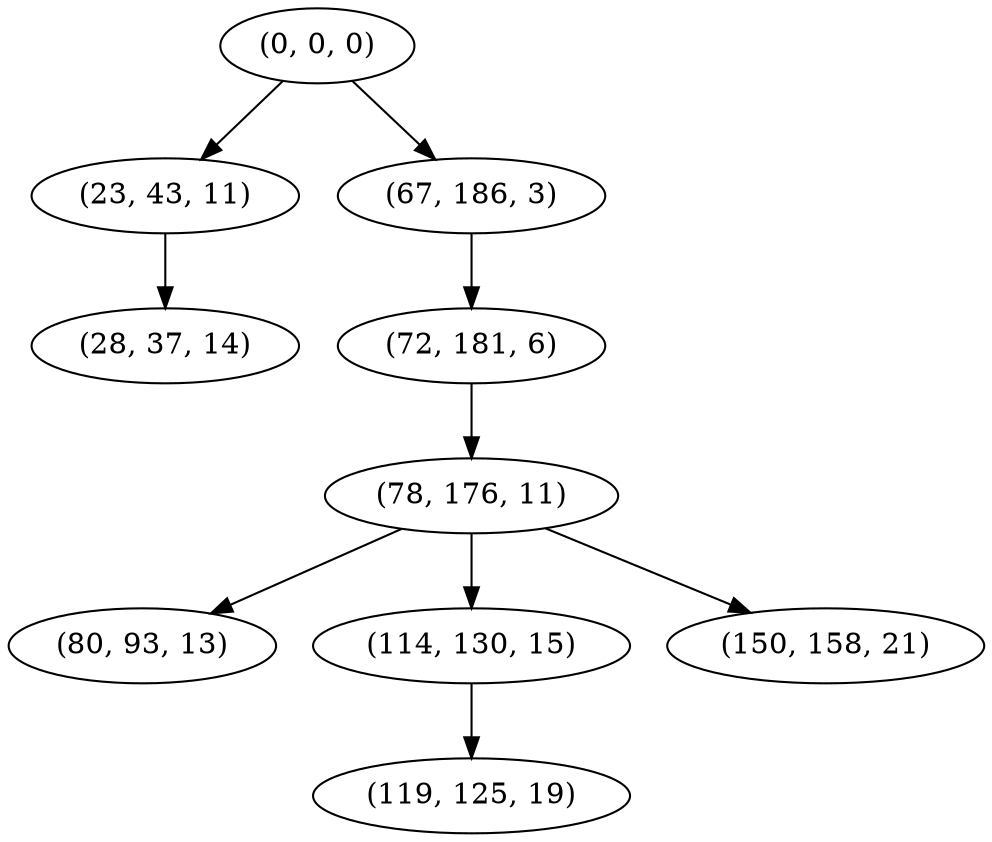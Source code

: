 digraph tree {
    "(0, 0, 0)";
    "(23, 43, 11)";
    "(28, 37, 14)";
    "(67, 186, 3)";
    "(72, 181, 6)";
    "(78, 176, 11)";
    "(80, 93, 13)";
    "(114, 130, 15)";
    "(119, 125, 19)";
    "(150, 158, 21)";
    "(0, 0, 0)" -> "(23, 43, 11)";
    "(0, 0, 0)" -> "(67, 186, 3)";
    "(23, 43, 11)" -> "(28, 37, 14)";
    "(67, 186, 3)" -> "(72, 181, 6)";
    "(72, 181, 6)" -> "(78, 176, 11)";
    "(78, 176, 11)" -> "(80, 93, 13)";
    "(78, 176, 11)" -> "(114, 130, 15)";
    "(78, 176, 11)" -> "(150, 158, 21)";
    "(114, 130, 15)" -> "(119, 125, 19)";
}
